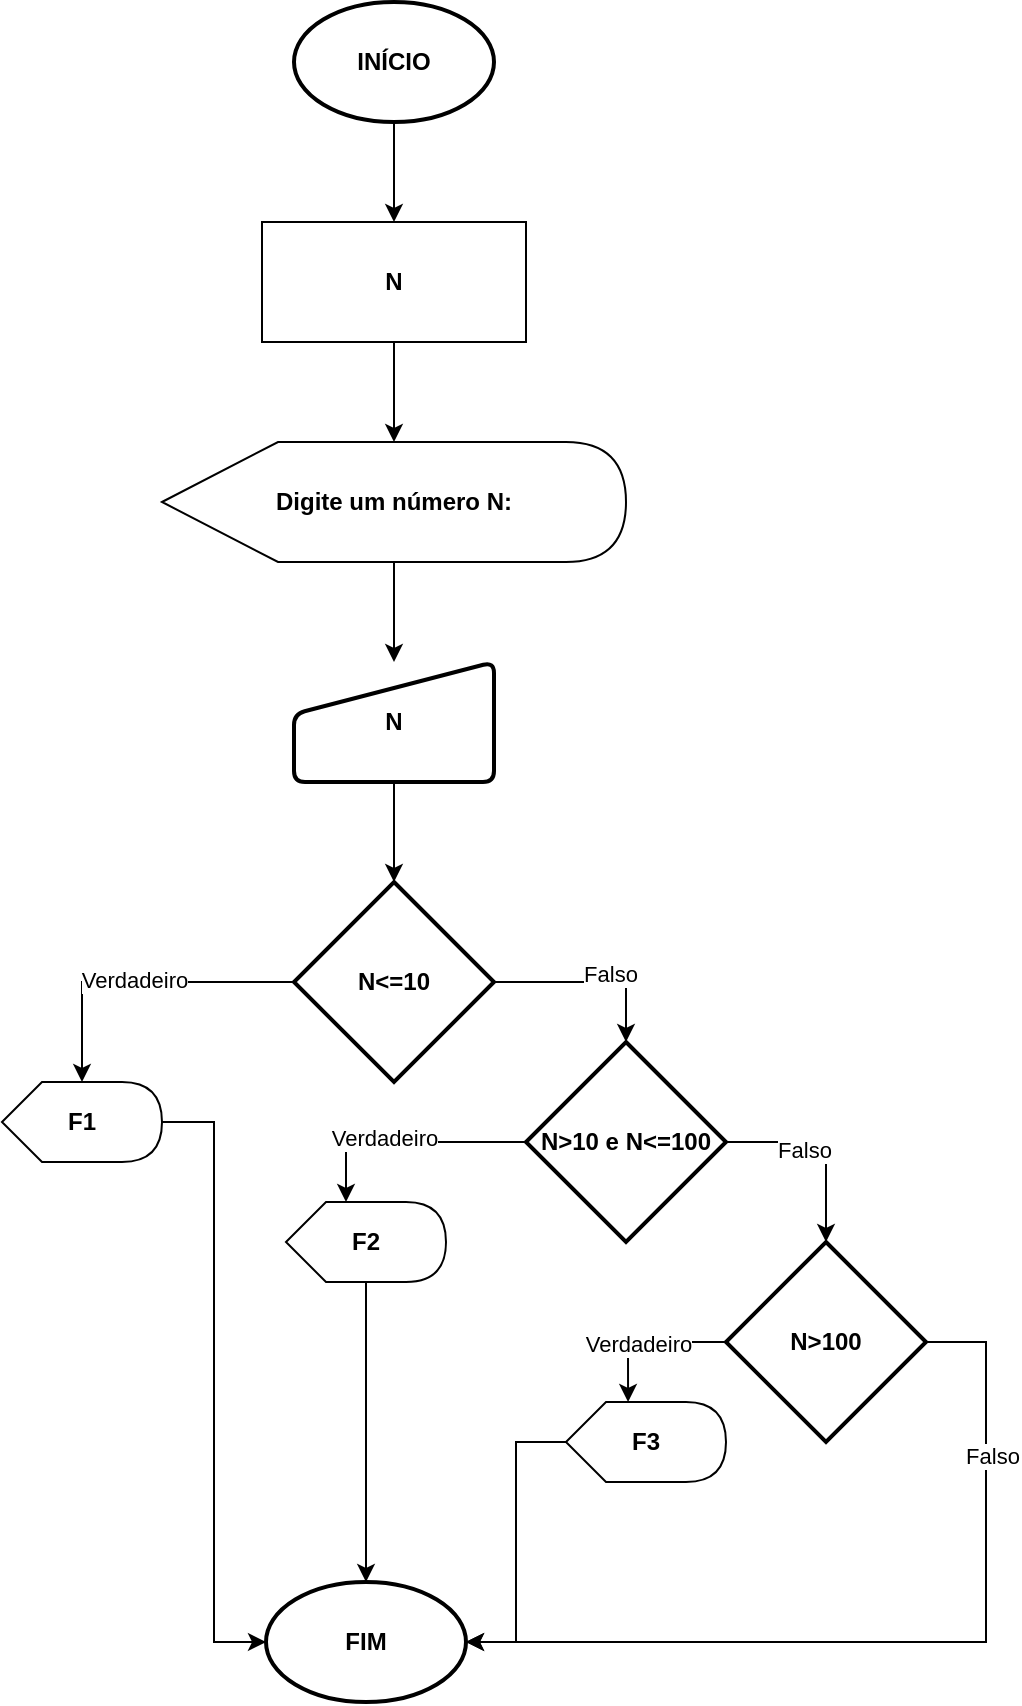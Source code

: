 <mxfile version="13.10.1" type="device"><diagram id="u_FaZ-h-9uqeIwLRLj5G" name="Page-1"><mxGraphModel dx="700" dy="704" grid="1" gridSize="10" guides="1" tooltips="1" connect="1" arrows="1" fold="1" page="1" pageScale="1" pageWidth="827" pageHeight="1169" math="0" shadow="0"><root><mxCell id="0"/><mxCell id="1" parent="0"/><mxCell id="PWxMotI8IIqgIPWOWECb-15" style="edgeStyle=orthogonalEdgeStyle;rounded=0;orthogonalLoop=1;jettySize=auto;html=1;" parent="1" source="PWxMotI8IIqgIPWOWECb-3" target="PWxMotI8IIqgIPWOWECb-14" edge="1"><mxGeometry relative="1" as="geometry"/></mxCell><mxCell id="PWxMotI8IIqgIPWOWECb-3" value="INÍCIO" style="strokeWidth=2;html=1;shape=mxgraph.flowchart.start_1;whiteSpace=wrap;fontStyle=1" parent="1" vertex="1"><mxGeometry x="364" y="120" width="100" height="60" as="geometry"/></mxCell><mxCell id="PWxMotI8IIqgIPWOWECb-17" value="" style="edgeStyle=orthogonalEdgeStyle;rounded=0;orthogonalLoop=1;jettySize=auto;html=1;" parent="1" source="PWxMotI8IIqgIPWOWECb-14" target="PWxMotI8IIqgIPWOWECb-16" edge="1"><mxGeometry relative="1" as="geometry"/></mxCell><mxCell id="PWxMotI8IIqgIPWOWECb-14" value="N" style="rounded=0;whiteSpace=wrap;html=1;fontStyle=1" parent="1" vertex="1"><mxGeometry x="348" y="230" width="132" height="60" as="geometry"/></mxCell><mxCell id="PWxMotI8IIqgIPWOWECb-19" value="" style="edgeStyle=orthogonalEdgeStyle;rounded=0;orthogonalLoop=1;jettySize=auto;html=1;" parent="1" source="PWxMotI8IIqgIPWOWECb-16" target="PWxMotI8IIqgIPWOWECb-18" edge="1"><mxGeometry relative="1" as="geometry"/></mxCell><mxCell id="PWxMotI8IIqgIPWOWECb-16" value="Digite um número N:" style="shape=display;whiteSpace=wrap;html=1;fontStyle=1" parent="1" vertex="1"><mxGeometry x="298" y="340" width="232" height="60" as="geometry"/></mxCell><mxCell id="PWxMotI8IIqgIPWOWECb-32" value="" style="edgeStyle=orthogonalEdgeStyle;rounded=0;orthogonalLoop=1;jettySize=auto;html=1;" parent="1" source="PWxMotI8IIqgIPWOWECb-18" edge="1"><mxGeometry relative="1" as="geometry"><mxPoint x="414" y="560" as="targetPoint"/></mxGeometry></mxCell><mxCell id="PWxMotI8IIqgIPWOWECb-18" value="N" style="html=1;strokeWidth=2;shape=manualInput;whiteSpace=wrap;rounded=1;size=26;arcSize=11;fontStyle=1" parent="1" vertex="1"><mxGeometry x="364" y="450" width="100" height="60" as="geometry"/></mxCell><mxCell id="PWxMotI8IIqgIPWOWECb-23" value="" style="edgeStyle=orthogonalEdgeStyle;rounded=0;orthogonalLoop=1;jettySize=auto;html=1;" parent="1" edge="1"><mxGeometry relative="1" as="geometry"><mxPoint x="414" y="620" as="sourcePoint"/></mxGeometry></mxCell><mxCell id="PWxMotI8IIqgIPWOWECb-30" value="FIM" style="strokeWidth=2;html=1;shape=mxgraph.flowchart.start_1;whiteSpace=wrap;fontStyle=1" parent="1" vertex="1"><mxGeometry x="350" y="910" width="100" height="60" as="geometry"/></mxCell><mxCell id="PWxMotI8IIqgIPWOWECb-36" style="edgeStyle=orthogonalEdgeStyle;rounded=0;orthogonalLoop=1;jettySize=auto;html=1;entryX=0;entryY=0;entryDx=40;entryDy=0;entryPerimeter=0;" parent="1" source="PWxMotI8IIqgIPWOWECb-33" target="PWxMotI8IIqgIPWOWECb-34" edge="1"><mxGeometry relative="1" as="geometry"/></mxCell><mxCell id="PWxMotI8IIqgIPWOWECb-37" value="Verdadeiro" style="edgeLabel;html=1;align=center;verticalAlign=middle;resizable=0;points=[];" parent="PWxMotI8IIqgIPWOWECb-36" vertex="1" connectable="0"><mxGeometry x="0.026" y="-1" relative="1" as="geometry"><mxPoint as="offset"/></mxGeometry></mxCell><mxCell id="PWxMotI8IIqgIPWOWECb-40" style="edgeStyle=orthogonalEdgeStyle;rounded=0;orthogonalLoop=1;jettySize=auto;html=1;entryX=0.5;entryY=0;entryDx=0;entryDy=0;entryPerimeter=0;exitX=1;exitY=0.5;exitDx=0;exitDy=0;exitPerimeter=0;" parent="1" source="PWxMotI8IIqgIPWOWECb-33" target="PWxMotI8IIqgIPWOWECb-38" edge="1"><mxGeometry relative="1" as="geometry"/></mxCell><mxCell id="PWxMotI8IIqgIPWOWECb-52" value="Falso" style="edgeLabel;html=1;align=center;verticalAlign=middle;resizable=0;points=[];" parent="PWxMotI8IIqgIPWOWECb-40" vertex="1" connectable="0"><mxGeometry x="0.208" y="4" relative="1" as="geometry"><mxPoint as="offset"/></mxGeometry></mxCell><mxCell id="PWxMotI8IIqgIPWOWECb-33" value="N&amp;lt;=10" style="strokeWidth=2;html=1;shape=mxgraph.flowchart.decision;whiteSpace=wrap;align=center;fontStyle=1" parent="1" vertex="1"><mxGeometry x="364" y="560" width="100" height="100" as="geometry"/></mxCell><mxCell id="PWxMotI8IIqgIPWOWECb-47" style="edgeStyle=orthogonalEdgeStyle;rounded=0;orthogonalLoop=1;jettySize=auto;html=1;entryX=0;entryY=0.5;entryDx=0;entryDy=0;entryPerimeter=0;" parent="1" source="PWxMotI8IIqgIPWOWECb-34" target="PWxMotI8IIqgIPWOWECb-30" edge="1"><mxGeometry relative="1" as="geometry"/></mxCell><mxCell id="PWxMotI8IIqgIPWOWECb-34" value="F1" style="shape=display;whiteSpace=wrap;html=1;align=center;fontStyle=1" parent="1" vertex="1"><mxGeometry x="218" y="660" width="80" height="40" as="geometry"/></mxCell><mxCell id="PWxMotI8IIqgIPWOWECb-42" style="edgeStyle=orthogonalEdgeStyle;rounded=0;orthogonalLoop=1;jettySize=auto;html=1;entryX=0.375;entryY=0;entryDx=0;entryDy=0;entryPerimeter=0;" parent="1" source="PWxMotI8IIqgIPWOWECb-38" target="PWxMotI8IIqgIPWOWECb-41" edge="1"><mxGeometry relative="1" as="geometry"/></mxCell><mxCell id="PWxMotI8IIqgIPWOWECb-50" value="Verdadeiro" style="edgeLabel;html=1;align=center;verticalAlign=middle;resizable=0;points=[];" parent="PWxMotI8IIqgIPWOWECb-42" vertex="1" connectable="0"><mxGeometry x="0.183" y="-2" relative="1" as="geometry"><mxPoint as="offset"/></mxGeometry></mxCell><mxCell id="PWxMotI8IIqgIPWOWECb-44" style="edgeStyle=orthogonalEdgeStyle;rounded=0;orthogonalLoop=1;jettySize=auto;html=1;entryX=0.5;entryY=0;entryDx=0;entryDy=0;entryPerimeter=0;exitX=1;exitY=0.5;exitDx=0;exitDy=0;exitPerimeter=0;" parent="1" source="PWxMotI8IIqgIPWOWECb-38" target="PWxMotI8IIqgIPWOWECb-43" edge="1"><mxGeometry relative="1" as="geometry"/></mxCell><mxCell id="PWxMotI8IIqgIPWOWECb-53" value="Falso" style="edgeLabel;html=1;align=center;verticalAlign=middle;resizable=0;points=[];" parent="PWxMotI8IIqgIPWOWECb-44" vertex="1" connectable="0"><mxGeometry x="-0.22" y="-4" relative="1" as="geometry"><mxPoint as="offset"/></mxGeometry></mxCell><mxCell id="PWxMotI8IIqgIPWOWECb-38" value="N&amp;gt;10 e N&amp;lt;=100" style="strokeWidth=2;html=1;shape=mxgraph.flowchart.decision;whiteSpace=wrap;align=center;fontStyle=1" parent="1" vertex="1"><mxGeometry x="480" y="640" width="100" height="100" as="geometry"/></mxCell><mxCell id="PWxMotI8IIqgIPWOWECb-48" style="edgeStyle=orthogonalEdgeStyle;rounded=0;orthogonalLoop=1;jettySize=auto;html=1;entryX=0.5;entryY=0;entryDx=0;entryDy=0;entryPerimeter=0;" parent="1" source="PWxMotI8IIqgIPWOWECb-41" target="PWxMotI8IIqgIPWOWECb-30" edge="1"><mxGeometry relative="1" as="geometry"/></mxCell><mxCell id="PWxMotI8IIqgIPWOWECb-41" value="F2" style="shape=display;whiteSpace=wrap;html=1;align=center;fontStyle=1" parent="1" vertex="1"><mxGeometry x="360" y="720" width="80" height="40" as="geometry"/></mxCell><mxCell id="PWxMotI8IIqgIPWOWECb-46" style="edgeStyle=orthogonalEdgeStyle;rounded=0;orthogonalLoop=1;jettySize=auto;html=1;entryX=0.388;entryY=0;entryDx=0;entryDy=0;entryPerimeter=0;exitX=0;exitY=0.5;exitDx=0;exitDy=0;exitPerimeter=0;" parent="1" source="PWxMotI8IIqgIPWOWECb-43" target="PWxMotI8IIqgIPWOWECb-45" edge="1"><mxGeometry relative="1" as="geometry"/></mxCell><mxCell id="PWxMotI8IIqgIPWOWECb-51" value="Verdadeiro" style="edgeLabel;html=1;align=center;verticalAlign=middle;resizable=0;points=[];" parent="PWxMotI8IIqgIPWOWECb-46" vertex="1" connectable="0"><mxGeometry x="0.114" y="1" relative="1" as="geometry"><mxPoint as="offset"/></mxGeometry></mxCell><mxCell id="CoXUukufPI8OOiXzlo-q-1" style="edgeStyle=orthogonalEdgeStyle;rounded=0;orthogonalLoop=1;jettySize=auto;html=1;entryX=1;entryY=0.5;entryDx=0;entryDy=0;entryPerimeter=0;exitX=1;exitY=0.5;exitDx=0;exitDy=0;exitPerimeter=0;" edge="1" parent="1" source="PWxMotI8IIqgIPWOWECb-43" target="PWxMotI8IIqgIPWOWECb-30"><mxGeometry relative="1" as="geometry"><Array as="points"><mxPoint x="710" y="790"/><mxPoint x="710" y="940"/></Array></mxGeometry></mxCell><mxCell id="CoXUukufPI8OOiXzlo-q-2" value="Falso" style="edgeLabel;html=1;align=center;verticalAlign=middle;resizable=0;points=[];" vertex="1" connectable="0" parent="CoXUukufPI8OOiXzlo-q-1"><mxGeometry x="-0.605" y="3" relative="1" as="geometry"><mxPoint as="offset"/></mxGeometry></mxCell><mxCell id="PWxMotI8IIqgIPWOWECb-43" value="N&amp;gt;100" style="strokeWidth=2;html=1;shape=mxgraph.flowchart.decision;whiteSpace=wrap;align=center;fontStyle=1" parent="1" vertex="1"><mxGeometry x="580" y="740" width="100" height="100" as="geometry"/></mxCell><mxCell id="PWxMotI8IIqgIPWOWECb-49" style="edgeStyle=orthogonalEdgeStyle;rounded=0;orthogonalLoop=1;jettySize=auto;html=1;entryX=1;entryY=0.5;entryDx=0;entryDy=0;entryPerimeter=0;" parent="1" source="PWxMotI8IIqgIPWOWECb-45" target="PWxMotI8IIqgIPWOWECb-30" edge="1"><mxGeometry relative="1" as="geometry"/></mxCell><mxCell id="PWxMotI8IIqgIPWOWECb-45" value="F3" style="shape=display;whiteSpace=wrap;html=1;align=center;fontStyle=1" parent="1" vertex="1"><mxGeometry x="500" y="820" width="80" height="40" as="geometry"/></mxCell></root></mxGraphModel></diagram></mxfile>
